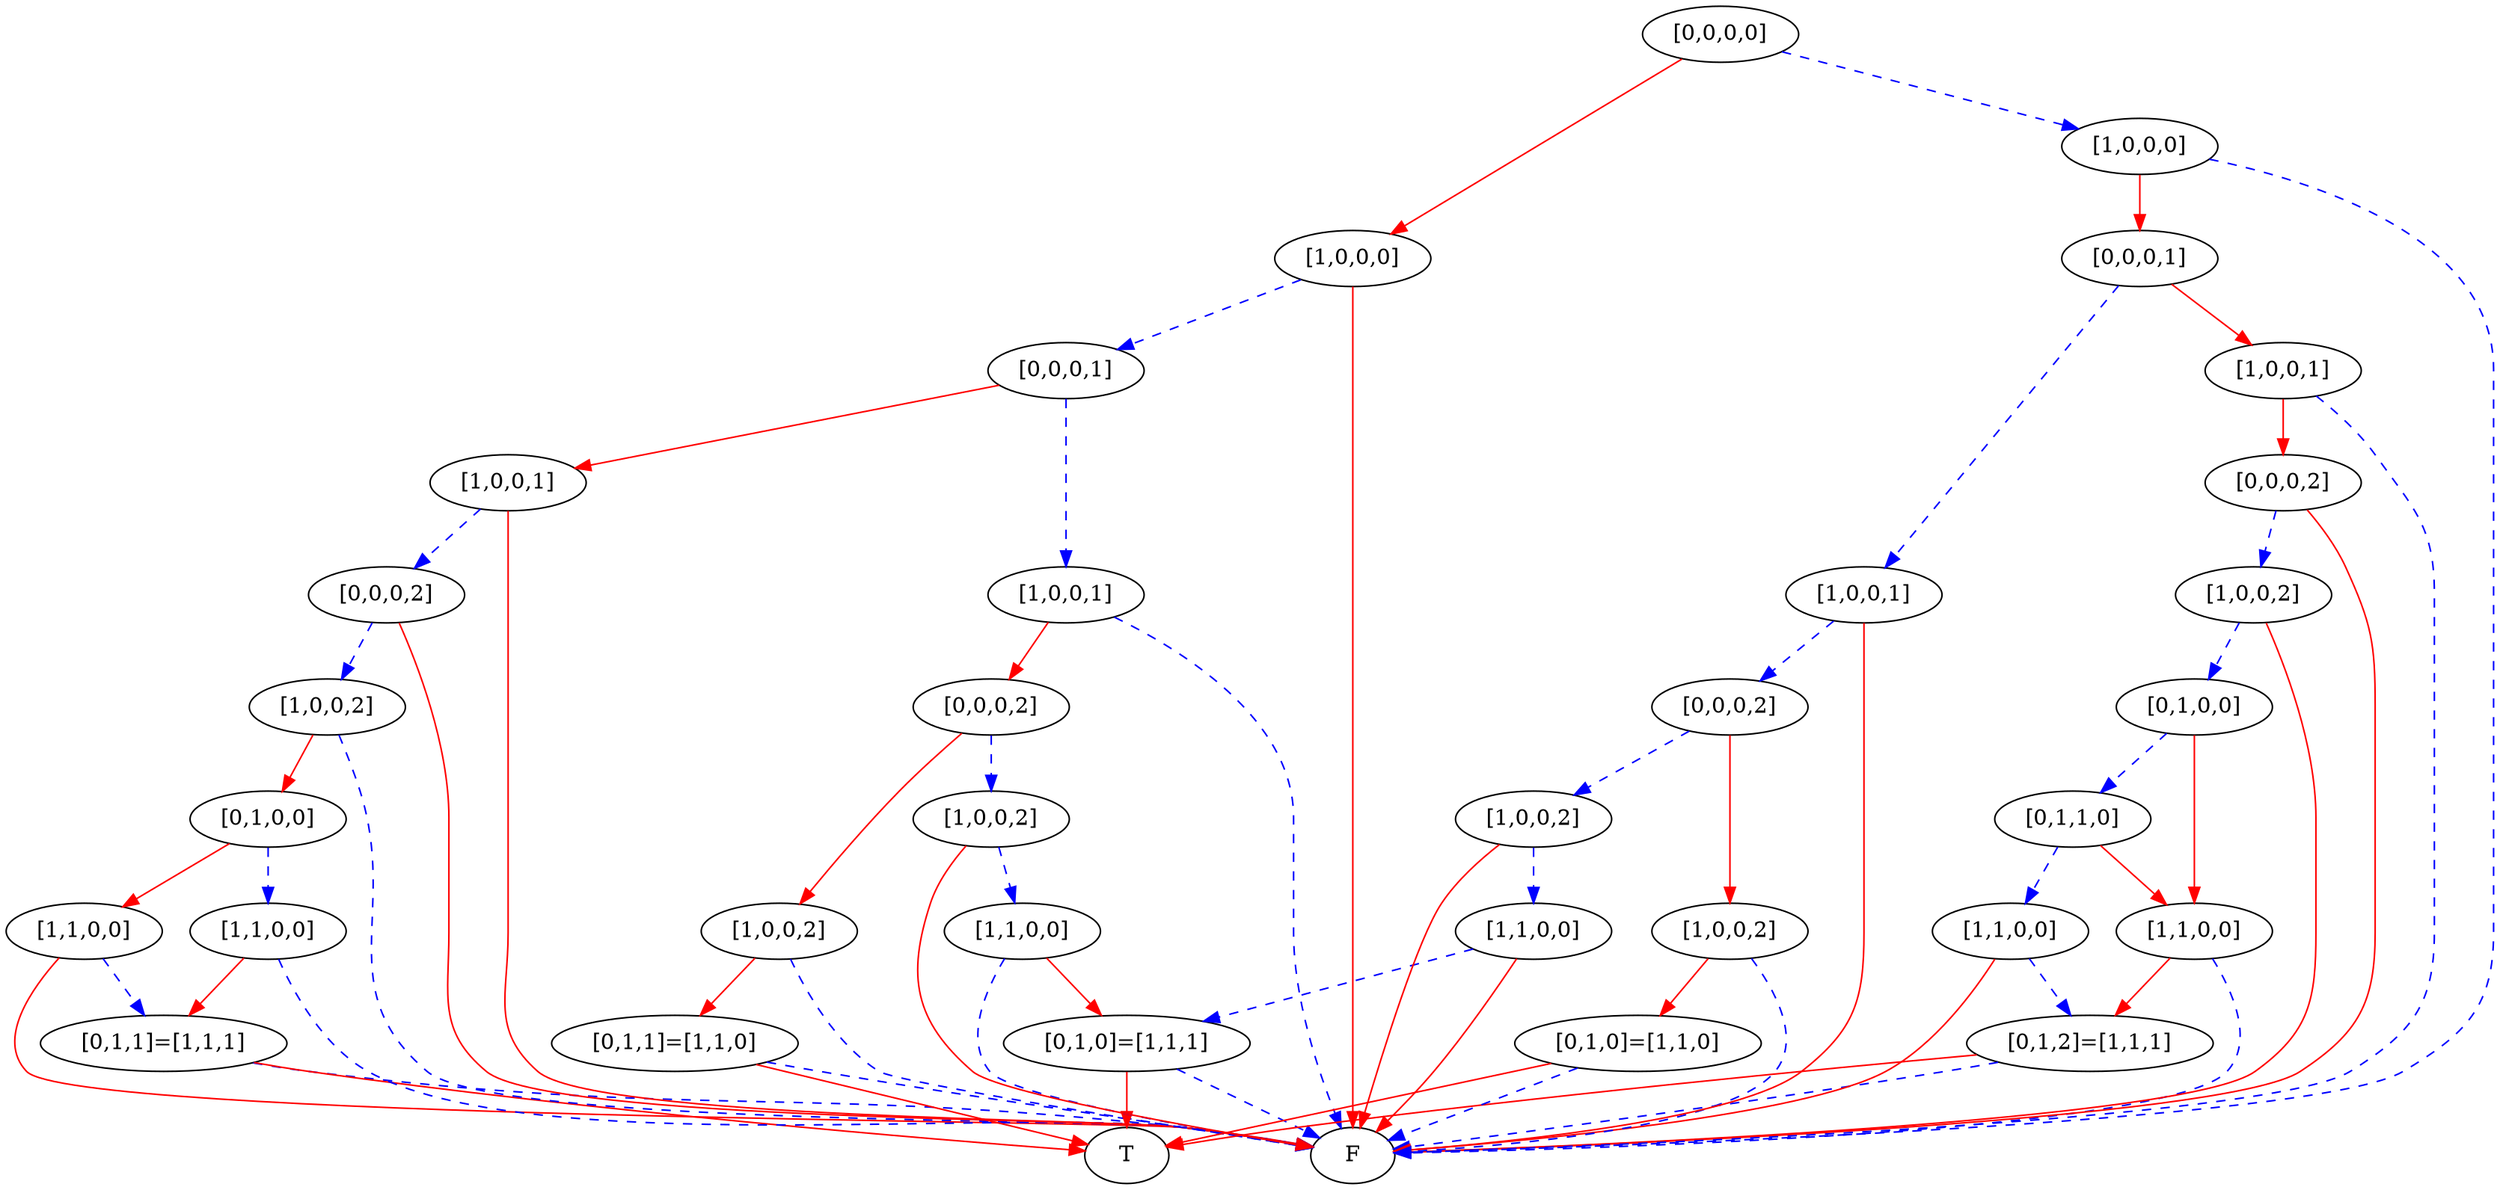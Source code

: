 digraph {
    1 [label=F];
    2 [label=T];
    3 [label="[0,1,1]=[1,1,1]"];
    4 [label="[1,1,0,0]"];
    5 [label="[1,1,0,0]"];
    6 [label="[0,1,0,0]"];
    7 [label="[1,0,0,2]"];
    8 [label="[0,0,0,2]"];
    9 [label="[1,0,0,1]"];
    10 [label="[0,1,1]=[1,1,0]"];
    11 [label="[1,0,0,2]"];
    12 [label="[0,1,0]=[1,1,1]"];
    13 [label="[1,1,0,0]"];
    14 [label="[1,0,0,2]"];
    15 [label="[0,0,0,2]"];
    16 [label="[1,0,0,1]"];
    17 [label="[0,0,0,1]"];
    18 [label="[1,0,0,0]"];
    19 [label="[0,1,2]=[1,1,1]"];
    20 [label="[1,1,0,0]"];
    21 [label="[1,1,0,0]"];
    22 [label="[0,1,1,0]"];
    23 [label="[0,1,0,0]"];
    24 [label="[1,0,0,2]"];
    25 [label="[0,0,0,2]"];
    26 [label="[1,0,0,1]"];
    27 [label="[0,1,0]=[1,1,0]"];
    28 [label="[1,0,0,2]"];
    29 [label="[1,1,0,0]"];
    30 [label="[1,0,0,2]"];
    31 [label="[0,0,0,2]"];
    32 [label="[1,0,0,1]"];
    33 [label="[0,0,0,1]"];
    34 [label="[1,0,0,0]"];
    35 [label="[0,0,0,0]"];
    3 -> 1 [style=dashed
           ,color=blue];
    3 -> 2 [color=red];
    4 -> 3 [style=dashed
           ,color=blue];
    4 -> 1 [color=red];
    5 -> 3 [color=red];
    5 -> 1 [style=dashed
           ,color=blue];
    6 -> 4 [color=red];
    6 -> 5 [style=dashed
           ,color=blue];
    7 -> 6 [color=red];
    7 -> 1 [style=dashed
           ,color=blue];
    8 -> 7 [style=dashed
           ,color=blue];
    8 -> 1 [color=red];
    9 -> 8 [style=dashed
           ,color=blue];
    9 -> 1 [color=red];
    10 -> 1 [style=dashed
            ,color=blue];
    10 -> 2 [color=red];
    11 -> 10 [color=red];
    11 -> 1 [style=dashed
            ,color=blue];
    12 -> 1 [style=dashed
            ,color=blue];
    12 -> 2 [color=red];
    13 -> 12 [color=red];
    13 -> 1 [style=dashed
            ,color=blue];
    14 -> 13 [style=dashed
             ,color=blue];
    14 -> 1 [color=red];
    15 -> 11 [color=red];
    15 -> 14 [style=dashed
             ,color=blue];
    16 -> 15 [color=red];
    16 -> 1 [style=dashed
            ,color=blue];
    17 -> 9 [color=red];
    17 -> 16 [style=dashed
             ,color=blue];
    18 -> 17 [style=dashed
             ,color=blue];
    18 -> 1 [color=red];
    19 -> 1 [style=dashed
            ,color=blue];
    19 -> 2 [color=red];
    20 -> 19 [color=red];
    20 -> 1 [style=dashed
            ,color=blue];
    21 -> 19 [style=dashed
             ,color=blue];
    21 -> 1 [color=red];
    22 -> 20 [color=red];
    22 -> 21 [style=dashed
             ,color=blue];
    23 -> 20 [color=red];
    23 -> 22 [style=dashed
             ,color=blue];
    24 -> 23 [style=dashed
             ,color=blue];
    24 -> 1 [color=red];
    25 -> 24 [style=dashed
             ,color=blue];
    25 -> 1 [color=red];
    26 -> 25 [color=red];
    26 -> 1 [style=dashed
            ,color=blue];
    27 -> 1 [style=dashed
            ,color=blue];
    27 -> 2 [color=red];
    28 -> 27 [color=red];
    28 -> 1 [style=dashed
            ,color=blue];
    29 -> 12 [style=dashed
             ,color=blue];
    29 -> 1 [color=red];
    30 -> 29 [style=dashed
             ,color=blue];
    30 -> 1 [color=red];
    31 -> 28 [color=red];
    31 -> 30 [style=dashed
             ,color=blue];
    32 -> 31 [style=dashed
             ,color=blue];
    32 -> 1 [color=red];
    33 -> 26 [color=red];
    33 -> 32 [style=dashed
             ,color=blue];
    34 -> 33 [color=red];
    34 -> 1 [style=dashed
            ,color=blue];
    35 -> 18 [color=red];
    35 -> 34 [style=dashed
             ,color=blue];
}